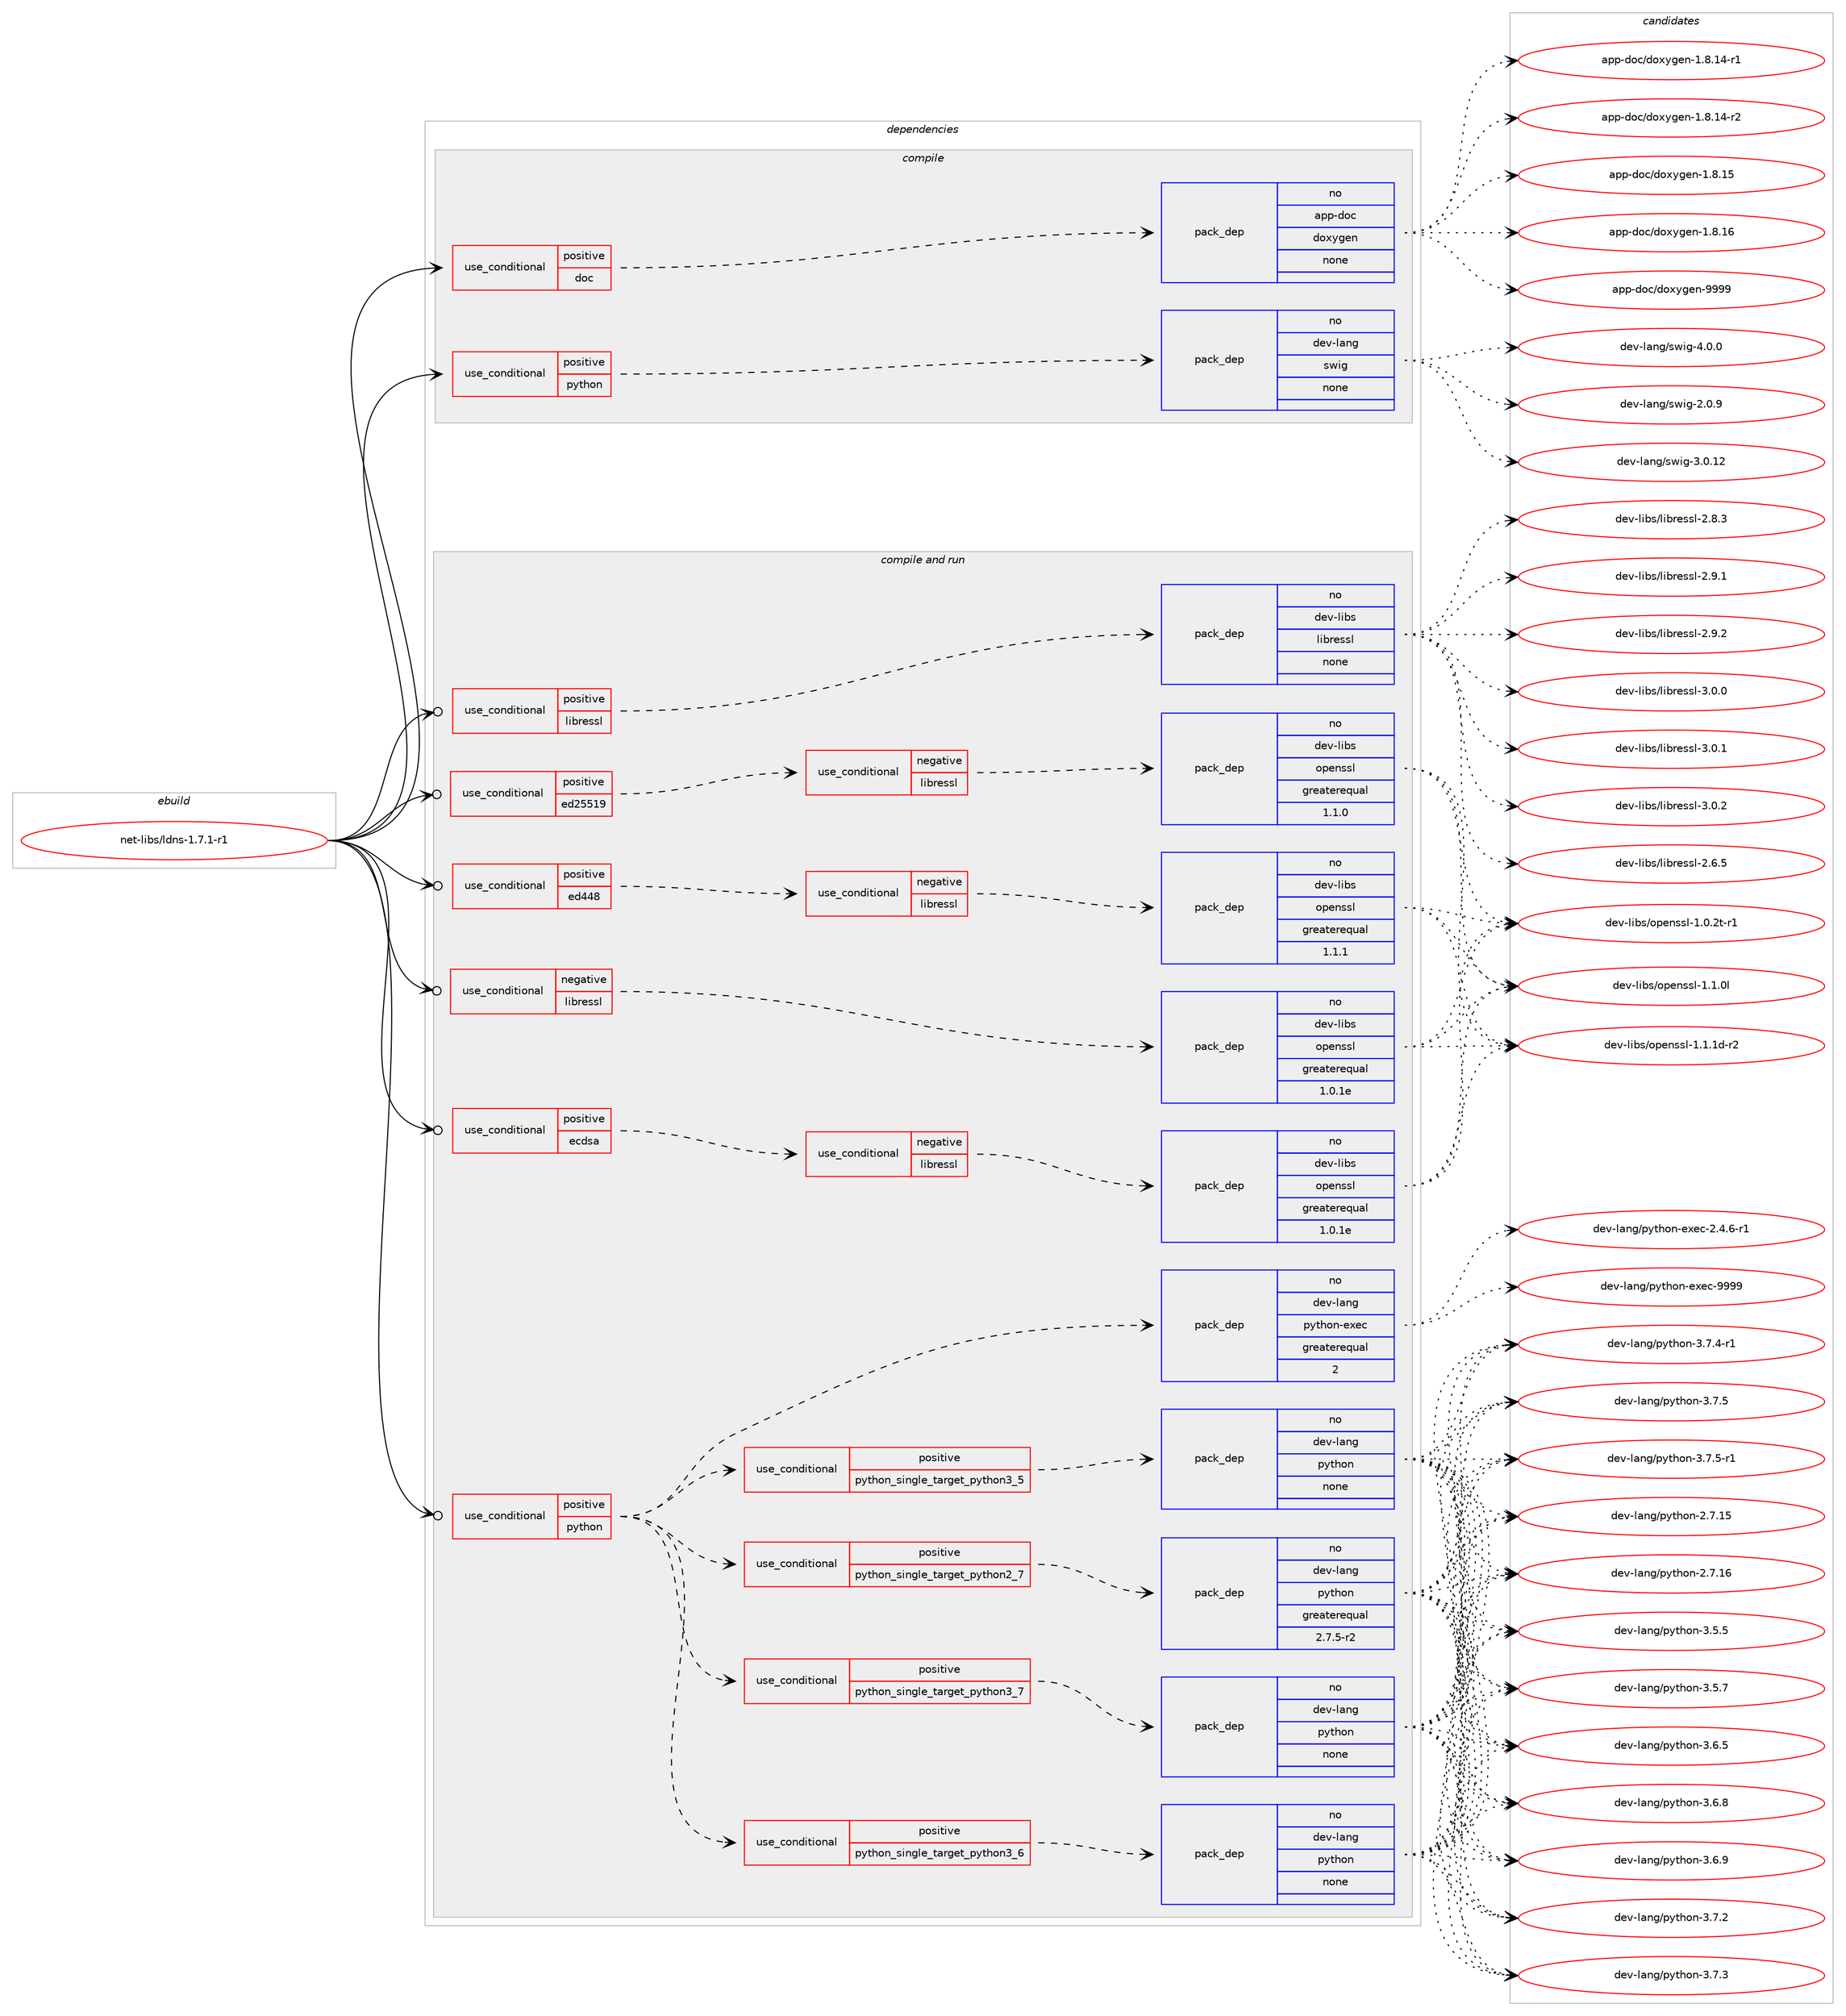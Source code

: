 digraph prolog {

# *************
# Graph options
# *************

newrank=true;
concentrate=true;
compound=true;
graph [rankdir=LR,fontname=Helvetica,fontsize=10,ranksep=1.5];#, ranksep=2.5, nodesep=0.2];
edge  [arrowhead=vee];
node  [fontname=Helvetica,fontsize=10];

# **********
# The ebuild
# **********

subgraph cluster_leftcol {
color=gray;
rank=same;
label=<<i>ebuild</i>>;
id [label="net-libs/ldns-1.7.1-r1", color=red, width=4, href="../net-libs/ldns-1.7.1-r1.svg"];
}

# ****************
# The dependencies
# ****************

subgraph cluster_midcol {
color=gray;
label=<<i>dependencies</i>>;
subgraph cluster_compile {
fillcolor="#eeeeee";
style=filled;
label=<<i>compile</i>>;
subgraph cond201378 {
dependency826194 [label=<<TABLE BORDER="0" CELLBORDER="1" CELLSPACING="0" CELLPADDING="4"><TR><TD ROWSPAN="3" CELLPADDING="10">use_conditional</TD></TR><TR><TD>positive</TD></TR><TR><TD>doc</TD></TR></TABLE>>, shape=none, color=red];
subgraph pack610364 {
dependency826195 [label=<<TABLE BORDER="0" CELLBORDER="1" CELLSPACING="0" CELLPADDING="4" WIDTH="220"><TR><TD ROWSPAN="6" CELLPADDING="30">pack_dep</TD></TR><TR><TD WIDTH="110">no</TD></TR><TR><TD>app-doc</TD></TR><TR><TD>doxygen</TD></TR><TR><TD>none</TD></TR><TR><TD></TD></TR></TABLE>>, shape=none, color=blue];
}
dependency826194:e -> dependency826195:w [weight=20,style="dashed",arrowhead="vee"];
}
id:e -> dependency826194:w [weight=20,style="solid",arrowhead="vee"];
subgraph cond201379 {
dependency826196 [label=<<TABLE BORDER="0" CELLBORDER="1" CELLSPACING="0" CELLPADDING="4"><TR><TD ROWSPAN="3" CELLPADDING="10">use_conditional</TD></TR><TR><TD>positive</TD></TR><TR><TD>python</TD></TR></TABLE>>, shape=none, color=red];
subgraph pack610365 {
dependency826197 [label=<<TABLE BORDER="0" CELLBORDER="1" CELLSPACING="0" CELLPADDING="4" WIDTH="220"><TR><TD ROWSPAN="6" CELLPADDING="30">pack_dep</TD></TR><TR><TD WIDTH="110">no</TD></TR><TR><TD>dev-lang</TD></TR><TR><TD>swig</TD></TR><TR><TD>none</TD></TR><TR><TD></TD></TR></TABLE>>, shape=none, color=blue];
}
dependency826196:e -> dependency826197:w [weight=20,style="dashed",arrowhead="vee"];
}
id:e -> dependency826196:w [weight=20,style="solid",arrowhead="vee"];
}
subgraph cluster_compileandrun {
fillcolor="#eeeeee";
style=filled;
label=<<i>compile and run</i>>;
subgraph cond201380 {
dependency826198 [label=<<TABLE BORDER="0" CELLBORDER="1" CELLSPACING="0" CELLPADDING="4"><TR><TD ROWSPAN="3" CELLPADDING="10">use_conditional</TD></TR><TR><TD>negative</TD></TR><TR><TD>libressl</TD></TR></TABLE>>, shape=none, color=red];
subgraph pack610366 {
dependency826199 [label=<<TABLE BORDER="0" CELLBORDER="1" CELLSPACING="0" CELLPADDING="4" WIDTH="220"><TR><TD ROWSPAN="6" CELLPADDING="30">pack_dep</TD></TR><TR><TD WIDTH="110">no</TD></TR><TR><TD>dev-libs</TD></TR><TR><TD>openssl</TD></TR><TR><TD>greaterequal</TD></TR><TR><TD>1.0.1e</TD></TR></TABLE>>, shape=none, color=blue];
}
dependency826198:e -> dependency826199:w [weight=20,style="dashed",arrowhead="vee"];
}
id:e -> dependency826198:w [weight=20,style="solid",arrowhead="odotvee"];
subgraph cond201381 {
dependency826200 [label=<<TABLE BORDER="0" CELLBORDER="1" CELLSPACING="0" CELLPADDING="4"><TR><TD ROWSPAN="3" CELLPADDING="10">use_conditional</TD></TR><TR><TD>positive</TD></TR><TR><TD>ecdsa</TD></TR></TABLE>>, shape=none, color=red];
subgraph cond201382 {
dependency826201 [label=<<TABLE BORDER="0" CELLBORDER="1" CELLSPACING="0" CELLPADDING="4"><TR><TD ROWSPAN="3" CELLPADDING="10">use_conditional</TD></TR><TR><TD>negative</TD></TR><TR><TD>libressl</TD></TR></TABLE>>, shape=none, color=red];
subgraph pack610367 {
dependency826202 [label=<<TABLE BORDER="0" CELLBORDER="1" CELLSPACING="0" CELLPADDING="4" WIDTH="220"><TR><TD ROWSPAN="6" CELLPADDING="30">pack_dep</TD></TR><TR><TD WIDTH="110">no</TD></TR><TR><TD>dev-libs</TD></TR><TR><TD>openssl</TD></TR><TR><TD>greaterequal</TD></TR><TR><TD>1.0.1e</TD></TR></TABLE>>, shape=none, color=blue];
}
dependency826201:e -> dependency826202:w [weight=20,style="dashed",arrowhead="vee"];
}
dependency826200:e -> dependency826201:w [weight=20,style="dashed",arrowhead="vee"];
}
id:e -> dependency826200:w [weight=20,style="solid",arrowhead="odotvee"];
subgraph cond201383 {
dependency826203 [label=<<TABLE BORDER="0" CELLBORDER="1" CELLSPACING="0" CELLPADDING="4"><TR><TD ROWSPAN="3" CELLPADDING="10">use_conditional</TD></TR><TR><TD>positive</TD></TR><TR><TD>ed25519</TD></TR></TABLE>>, shape=none, color=red];
subgraph cond201384 {
dependency826204 [label=<<TABLE BORDER="0" CELLBORDER="1" CELLSPACING="0" CELLPADDING="4"><TR><TD ROWSPAN="3" CELLPADDING="10">use_conditional</TD></TR><TR><TD>negative</TD></TR><TR><TD>libressl</TD></TR></TABLE>>, shape=none, color=red];
subgraph pack610368 {
dependency826205 [label=<<TABLE BORDER="0" CELLBORDER="1" CELLSPACING="0" CELLPADDING="4" WIDTH="220"><TR><TD ROWSPAN="6" CELLPADDING="30">pack_dep</TD></TR><TR><TD WIDTH="110">no</TD></TR><TR><TD>dev-libs</TD></TR><TR><TD>openssl</TD></TR><TR><TD>greaterequal</TD></TR><TR><TD>1.1.0</TD></TR></TABLE>>, shape=none, color=blue];
}
dependency826204:e -> dependency826205:w [weight=20,style="dashed",arrowhead="vee"];
}
dependency826203:e -> dependency826204:w [weight=20,style="dashed",arrowhead="vee"];
}
id:e -> dependency826203:w [weight=20,style="solid",arrowhead="odotvee"];
subgraph cond201385 {
dependency826206 [label=<<TABLE BORDER="0" CELLBORDER="1" CELLSPACING="0" CELLPADDING="4"><TR><TD ROWSPAN="3" CELLPADDING="10">use_conditional</TD></TR><TR><TD>positive</TD></TR><TR><TD>ed448</TD></TR></TABLE>>, shape=none, color=red];
subgraph cond201386 {
dependency826207 [label=<<TABLE BORDER="0" CELLBORDER="1" CELLSPACING="0" CELLPADDING="4"><TR><TD ROWSPAN="3" CELLPADDING="10">use_conditional</TD></TR><TR><TD>negative</TD></TR><TR><TD>libressl</TD></TR></TABLE>>, shape=none, color=red];
subgraph pack610369 {
dependency826208 [label=<<TABLE BORDER="0" CELLBORDER="1" CELLSPACING="0" CELLPADDING="4" WIDTH="220"><TR><TD ROWSPAN="6" CELLPADDING="30">pack_dep</TD></TR><TR><TD WIDTH="110">no</TD></TR><TR><TD>dev-libs</TD></TR><TR><TD>openssl</TD></TR><TR><TD>greaterequal</TD></TR><TR><TD>1.1.1</TD></TR></TABLE>>, shape=none, color=blue];
}
dependency826207:e -> dependency826208:w [weight=20,style="dashed",arrowhead="vee"];
}
dependency826206:e -> dependency826207:w [weight=20,style="dashed",arrowhead="vee"];
}
id:e -> dependency826206:w [weight=20,style="solid",arrowhead="odotvee"];
subgraph cond201387 {
dependency826209 [label=<<TABLE BORDER="0" CELLBORDER="1" CELLSPACING="0" CELLPADDING="4"><TR><TD ROWSPAN="3" CELLPADDING="10">use_conditional</TD></TR><TR><TD>positive</TD></TR><TR><TD>libressl</TD></TR></TABLE>>, shape=none, color=red];
subgraph pack610370 {
dependency826210 [label=<<TABLE BORDER="0" CELLBORDER="1" CELLSPACING="0" CELLPADDING="4" WIDTH="220"><TR><TD ROWSPAN="6" CELLPADDING="30">pack_dep</TD></TR><TR><TD WIDTH="110">no</TD></TR><TR><TD>dev-libs</TD></TR><TR><TD>libressl</TD></TR><TR><TD>none</TD></TR><TR><TD></TD></TR></TABLE>>, shape=none, color=blue];
}
dependency826209:e -> dependency826210:w [weight=20,style="dashed",arrowhead="vee"];
}
id:e -> dependency826209:w [weight=20,style="solid",arrowhead="odotvee"];
subgraph cond201388 {
dependency826211 [label=<<TABLE BORDER="0" CELLBORDER="1" CELLSPACING="0" CELLPADDING="4"><TR><TD ROWSPAN="3" CELLPADDING="10">use_conditional</TD></TR><TR><TD>positive</TD></TR><TR><TD>python</TD></TR></TABLE>>, shape=none, color=red];
subgraph cond201389 {
dependency826212 [label=<<TABLE BORDER="0" CELLBORDER="1" CELLSPACING="0" CELLPADDING="4"><TR><TD ROWSPAN="3" CELLPADDING="10">use_conditional</TD></TR><TR><TD>positive</TD></TR><TR><TD>python_single_target_python2_7</TD></TR></TABLE>>, shape=none, color=red];
subgraph pack610371 {
dependency826213 [label=<<TABLE BORDER="0" CELLBORDER="1" CELLSPACING="0" CELLPADDING="4" WIDTH="220"><TR><TD ROWSPAN="6" CELLPADDING="30">pack_dep</TD></TR><TR><TD WIDTH="110">no</TD></TR><TR><TD>dev-lang</TD></TR><TR><TD>python</TD></TR><TR><TD>greaterequal</TD></TR><TR><TD>2.7.5-r2</TD></TR></TABLE>>, shape=none, color=blue];
}
dependency826212:e -> dependency826213:w [weight=20,style="dashed",arrowhead="vee"];
}
dependency826211:e -> dependency826212:w [weight=20,style="dashed",arrowhead="vee"];
subgraph cond201390 {
dependency826214 [label=<<TABLE BORDER="0" CELLBORDER="1" CELLSPACING="0" CELLPADDING="4"><TR><TD ROWSPAN="3" CELLPADDING="10">use_conditional</TD></TR><TR><TD>positive</TD></TR><TR><TD>python_single_target_python3_5</TD></TR></TABLE>>, shape=none, color=red];
subgraph pack610372 {
dependency826215 [label=<<TABLE BORDER="0" CELLBORDER="1" CELLSPACING="0" CELLPADDING="4" WIDTH="220"><TR><TD ROWSPAN="6" CELLPADDING="30">pack_dep</TD></TR><TR><TD WIDTH="110">no</TD></TR><TR><TD>dev-lang</TD></TR><TR><TD>python</TD></TR><TR><TD>none</TD></TR><TR><TD></TD></TR></TABLE>>, shape=none, color=blue];
}
dependency826214:e -> dependency826215:w [weight=20,style="dashed",arrowhead="vee"];
}
dependency826211:e -> dependency826214:w [weight=20,style="dashed",arrowhead="vee"];
subgraph cond201391 {
dependency826216 [label=<<TABLE BORDER="0" CELLBORDER="1" CELLSPACING="0" CELLPADDING="4"><TR><TD ROWSPAN="3" CELLPADDING="10">use_conditional</TD></TR><TR><TD>positive</TD></TR><TR><TD>python_single_target_python3_6</TD></TR></TABLE>>, shape=none, color=red];
subgraph pack610373 {
dependency826217 [label=<<TABLE BORDER="0" CELLBORDER="1" CELLSPACING="0" CELLPADDING="4" WIDTH="220"><TR><TD ROWSPAN="6" CELLPADDING="30">pack_dep</TD></TR><TR><TD WIDTH="110">no</TD></TR><TR><TD>dev-lang</TD></TR><TR><TD>python</TD></TR><TR><TD>none</TD></TR><TR><TD></TD></TR></TABLE>>, shape=none, color=blue];
}
dependency826216:e -> dependency826217:w [weight=20,style="dashed",arrowhead="vee"];
}
dependency826211:e -> dependency826216:w [weight=20,style="dashed",arrowhead="vee"];
subgraph cond201392 {
dependency826218 [label=<<TABLE BORDER="0" CELLBORDER="1" CELLSPACING="0" CELLPADDING="4"><TR><TD ROWSPAN="3" CELLPADDING="10">use_conditional</TD></TR><TR><TD>positive</TD></TR><TR><TD>python_single_target_python3_7</TD></TR></TABLE>>, shape=none, color=red];
subgraph pack610374 {
dependency826219 [label=<<TABLE BORDER="0" CELLBORDER="1" CELLSPACING="0" CELLPADDING="4" WIDTH="220"><TR><TD ROWSPAN="6" CELLPADDING="30">pack_dep</TD></TR><TR><TD WIDTH="110">no</TD></TR><TR><TD>dev-lang</TD></TR><TR><TD>python</TD></TR><TR><TD>none</TD></TR><TR><TD></TD></TR></TABLE>>, shape=none, color=blue];
}
dependency826218:e -> dependency826219:w [weight=20,style="dashed",arrowhead="vee"];
}
dependency826211:e -> dependency826218:w [weight=20,style="dashed",arrowhead="vee"];
subgraph pack610375 {
dependency826220 [label=<<TABLE BORDER="0" CELLBORDER="1" CELLSPACING="0" CELLPADDING="4" WIDTH="220"><TR><TD ROWSPAN="6" CELLPADDING="30">pack_dep</TD></TR><TR><TD WIDTH="110">no</TD></TR><TR><TD>dev-lang</TD></TR><TR><TD>python-exec</TD></TR><TR><TD>greaterequal</TD></TR><TR><TD>2</TD></TR></TABLE>>, shape=none, color=blue];
}
dependency826211:e -> dependency826220:w [weight=20,style="dashed",arrowhead="vee"];
}
id:e -> dependency826211:w [weight=20,style="solid",arrowhead="odotvee"];
}
subgraph cluster_run {
fillcolor="#eeeeee";
style=filled;
label=<<i>run</i>>;
}
}

# **************
# The candidates
# **************

subgraph cluster_choices {
rank=same;
color=gray;
label=<<i>candidates</i>>;

subgraph choice610364 {
color=black;
nodesep=1;
choice97112112451001119947100111120121103101110454946564649524511449 [label="app-doc/doxygen-1.8.14-r1", color=red, width=4,href="../app-doc/doxygen-1.8.14-r1.svg"];
choice97112112451001119947100111120121103101110454946564649524511450 [label="app-doc/doxygen-1.8.14-r2", color=red, width=4,href="../app-doc/doxygen-1.8.14-r2.svg"];
choice9711211245100111994710011112012110310111045494656464953 [label="app-doc/doxygen-1.8.15", color=red, width=4,href="../app-doc/doxygen-1.8.15.svg"];
choice9711211245100111994710011112012110310111045494656464954 [label="app-doc/doxygen-1.8.16", color=red, width=4,href="../app-doc/doxygen-1.8.16.svg"];
choice971121124510011199471001111201211031011104557575757 [label="app-doc/doxygen-9999", color=red, width=4,href="../app-doc/doxygen-9999.svg"];
dependency826195:e -> choice97112112451001119947100111120121103101110454946564649524511449:w [style=dotted,weight="100"];
dependency826195:e -> choice97112112451001119947100111120121103101110454946564649524511450:w [style=dotted,weight="100"];
dependency826195:e -> choice9711211245100111994710011112012110310111045494656464953:w [style=dotted,weight="100"];
dependency826195:e -> choice9711211245100111994710011112012110310111045494656464954:w [style=dotted,weight="100"];
dependency826195:e -> choice971121124510011199471001111201211031011104557575757:w [style=dotted,weight="100"];
}
subgraph choice610365 {
color=black;
nodesep=1;
choice100101118451089711010347115119105103455046484657 [label="dev-lang/swig-2.0.9", color=red, width=4,href="../dev-lang/swig-2.0.9.svg"];
choice10010111845108971101034711511910510345514648464950 [label="dev-lang/swig-3.0.12", color=red, width=4,href="../dev-lang/swig-3.0.12.svg"];
choice100101118451089711010347115119105103455246484648 [label="dev-lang/swig-4.0.0", color=red, width=4,href="../dev-lang/swig-4.0.0.svg"];
dependency826197:e -> choice100101118451089711010347115119105103455046484657:w [style=dotted,weight="100"];
dependency826197:e -> choice10010111845108971101034711511910510345514648464950:w [style=dotted,weight="100"];
dependency826197:e -> choice100101118451089711010347115119105103455246484648:w [style=dotted,weight="100"];
}
subgraph choice610366 {
color=black;
nodesep=1;
choice1001011184510810598115471111121011101151151084549464846501164511449 [label="dev-libs/openssl-1.0.2t-r1", color=red, width=4,href="../dev-libs/openssl-1.0.2t-r1.svg"];
choice100101118451081059811547111112101110115115108454946494648108 [label="dev-libs/openssl-1.1.0l", color=red, width=4,href="../dev-libs/openssl-1.1.0l.svg"];
choice1001011184510810598115471111121011101151151084549464946491004511450 [label="dev-libs/openssl-1.1.1d-r2", color=red, width=4,href="../dev-libs/openssl-1.1.1d-r2.svg"];
dependency826199:e -> choice1001011184510810598115471111121011101151151084549464846501164511449:w [style=dotted,weight="100"];
dependency826199:e -> choice100101118451081059811547111112101110115115108454946494648108:w [style=dotted,weight="100"];
dependency826199:e -> choice1001011184510810598115471111121011101151151084549464946491004511450:w [style=dotted,weight="100"];
}
subgraph choice610367 {
color=black;
nodesep=1;
choice1001011184510810598115471111121011101151151084549464846501164511449 [label="dev-libs/openssl-1.0.2t-r1", color=red, width=4,href="../dev-libs/openssl-1.0.2t-r1.svg"];
choice100101118451081059811547111112101110115115108454946494648108 [label="dev-libs/openssl-1.1.0l", color=red, width=4,href="../dev-libs/openssl-1.1.0l.svg"];
choice1001011184510810598115471111121011101151151084549464946491004511450 [label="dev-libs/openssl-1.1.1d-r2", color=red, width=4,href="../dev-libs/openssl-1.1.1d-r2.svg"];
dependency826202:e -> choice1001011184510810598115471111121011101151151084549464846501164511449:w [style=dotted,weight="100"];
dependency826202:e -> choice100101118451081059811547111112101110115115108454946494648108:w [style=dotted,weight="100"];
dependency826202:e -> choice1001011184510810598115471111121011101151151084549464946491004511450:w [style=dotted,weight="100"];
}
subgraph choice610368 {
color=black;
nodesep=1;
choice1001011184510810598115471111121011101151151084549464846501164511449 [label="dev-libs/openssl-1.0.2t-r1", color=red, width=4,href="../dev-libs/openssl-1.0.2t-r1.svg"];
choice100101118451081059811547111112101110115115108454946494648108 [label="dev-libs/openssl-1.1.0l", color=red, width=4,href="../dev-libs/openssl-1.1.0l.svg"];
choice1001011184510810598115471111121011101151151084549464946491004511450 [label="dev-libs/openssl-1.1.1d-r2", color=red, width=4,href="../dev-libs/openssl-1.1.1d-r2.svg"];
dependency826205:e -> choice1001011184510810598115471111121011101151151084549464846501164511449:w [style=dotted,weight="100"];
dependency826205:e -> choice100101118451081059811547111112101110115115108454946494648108:w [style=dotted,weight="100"];
dependency826205:e -> choice1001011184510810598115471111121011101151151084549464946491004511450:w [style=dotted,weight="100"];
}
subgraph choice610369 {
color=black;
nodesep=1;
choice1001011184510810598115471111121011101151151084549464846501164511449 [label="dev-libs/openssl-1.0.2t-r1", color=red, width=4,href="../dev-libs/openssl-1.0.2t-r1.svg"];
choice100101118451081059811547111112101110115115108454946494648108 [label="dev-libs/openssl-1.1.0l", color=red, width=4,href="../dev-libs/openssl-1.1.0l.svg"];
choice1001011184510810598115471111121011101151151084549464946491004511450 [label="dev-libs/openssl-1.1.1d-r2", color=red, width=4,href="../dev-libs/openssl-1.1.1d-r2.svg"];
dependency826208:e -> choice1001011184510810598115471111121011101151151084549464846501164511449:w [style=dotted,weight="100"];
dependency826208:e -> choice100101118451081059811547111112101110115115108454946494648108:w [style=dotted,weight="100"];
dependency826208:e -> choice1001011184510810598115471111121011101151151084549464946491004511450:w [style=dotted,weight="100"];
}
subgraph choice610370 {
color=black;
nodesep=1;
choice10010111845108105981154710810598114101115115108455046544653 [label="dev-libs/libressl-2.6.5", color=red, width=4,href="../dev-libs/libressl-2.6.5.svg"];
choice10010111845108105981154710810598114101115115108455046564651 [label="dev-libs/libressl-2.8.3", color=red, width=4,href="../dev-libs/libressl-2.8.3.svg"];
choice10010111845108105981154710810598114101115115108455046574649 [label="dev-libs/libressl-2.9.1", color=red, width=4,href="../dev-libs/libressl-2.9.1.svg"];
choice10010111845108105981154710810598114101115115108455046574650 [label="dev-libs/libressl-2.9.2", color=red, width=4,href="../dev-libs/libressl-2.9.2.svg"];
choice10010111845108105981154710810598114101115115108455146484648 [label="dev-libs/libressl-3.0.0", color=red, width=4,href="../dev-libs/libressl-3.0.0.svg"];
choice10010111845108105981154710810598114101115115108455146484649 [label="dev-libs/libressl-3.0.1", color=red, width=4,href="../dev-libs/libressl-3.0.1.svg"];
choice10010111845108105981154710810598114101115115108455146484650 [label="dev-libs/libressl-3.0.2", color=red, width=4,href="../dev-libs/libressl-3.0.2.svg"];
dependency826210:e -> choice10010111845108105981154710810598114101115115108455046544653:w [style=dotted,weight="100"];
dependency826210:e -> choice10010111845108105981154710810598114101115115108455046564651:w [style=dotted,weight="100"];
dependency826210:e -> choice10010111845108105981154710810598114101115115108455046574649:w [style=dotted,weight="100"];
dependency826210:e -> choice10010111845108105981154710810598114101115115108455046574650:w [style=dotted,weight="100"];
dependency826210:e -> choice10010111845108105981154710810598114101115115108455146484648:w [style=dotted,weight="100"];
dependency826210:e -> choice10010111845108105981154710810598114101115115108455146484649:w [style=dotted,weight="100"];
dependency826210:e -> choice10010111845108105981154710810598114101115115108455146484650:w [style=dotted,weight="100"];
}
subgraph choice610371 {
color=black;
nodesep=1;
choice10010111845108971101034711212111610411111045504655464953 [label="dev-lang/python-2.7.15", color=red, width=4,href="../dev-lang/python-2.7.15.svg"];
choice10010111845108971101034711212111610411111045504655464954 [label="dev-lang/python-2.7.16", color=red, width=4,href="../dev-lang/python-2.7.16.svg"];
choice100101118451089711010347112121116104111110455146534653 [label="dev-lang/python-3.5.5", color=red, width=4,href="../dev-lang/python-3.5.5.svg"];
choice100101118451089711010347112121116104111110455146534655 [label="dev-lang/python-3.5.7", color=red, width=4,href="../dev-lang/python-3.5.7.svg"];
choice100101118451089711010347112121116104111110455146544653 [label="dev-lang/python-3.6.5", color=red, width=4,href="../dev-lang/python-3.6.5.svg"];
choice100101118451089711010347112121116104111110455146544656 [label="dev-lang/python-3.6.8", color=red, width=4,href="../dev-lang/python-3.6.8.svg"];
choice100101118451089711010347112121116104111110455146544657 [label="dev-lang/python-3.6.9", color=red, width=4,href="../dev-lang/python-3.6.9.svg"];
choice100101118451089711010347112121116104111110455146554650 [label="dev-lang/python-3.7.2", color=red, width=4,href="../dev-lang/python-3.7.2.svg"];
choice100101118451089711010347112121116104111110455146554651 [label="dev-lang/python-3.7.3", color=red, width=4,href="../dev-lang/python-3.7.3.svg"];
choice1001011184510897110103471121211161041111104551465546524511449 [label="dev-lang/python-3.7.4-r1", color=red, width=4,href="../dev-lang/python-3.7.4-r1.svg"];
choice100101118451089711010347112121116104111110455146554653 [label="dev-lang/python-3.7.5", color=red, width=4,href="../dev-lang/python-3.7.5.svg"];
choice1001011184510897110103471121211161041111104551465546534511449 [label="dev-lang/python-3.7.5-r1", color=red, width=4,href="../dev-lang/python-3.7.5-r1.svg"];
dependency826213:e -> choice10010111845108971101034711212111610411111045504655464953:w [style=dotted,weight="100"];
dependency826213:e -> choice10010111845108971101034711212111610411111045504655464954:w [style=dotted,weight="100"];
dependency826213:e -> choice100101118451089711010347112121116104111110455146534653:w [style=dotted,weight="100"];
dependency826213:e -> choice100101118451089711010347112121116104111110455146534655:w [style=dotted,weight="100"];
dependency826213:e -> choice100101118451089711010347112121116104111110455146544653:w [style=dotted,weight="100"];
dependency826213:e -> choice100101118451089711010347112121116104111110455146544656:w [style=dotted,weight="100"];
dependency826213:e -> choice100101118451089711010347112121116104111110455146544657:w [style=dotted,weight="100"];
dependency826213:e -> choice100101118451089711010347112121116104111110455146554650:w [style=dotted,weight="100"];
dependency826213:e -> choice100101118451089711010347112121116104111110455146554651:w [style=dotted,weight="100"];
dependency826213:e -> choice1001011184510897110103471121211161041111104551465546524511449:w [style=dotted,weight="100"];
dependency826213:e -> choice100101118451089711010347112121116104111110455146554653:w [style=dotted,weight="100"];
dependency826213:e -> choice1001011184510897110103471121211161041111104551465546534511449:w [style=dotted,weight="100"];
}
subgraph choice610372 {
color=black;
nodesep=1;
choice10010111845108971101034711212111610411111045504655464953 [label="dev-lang/python-2.7.15", color=red, width=4,href="../dev-lang/python-2.7.15.svg"];
choice10010111845108971101034711212111610411111045504655464954 [label="dev-lang/python-2.7.16", color=red, width=4,href="../dev-lang/python-2.7.16.svg"];
choice100101118451089711010347112121116104111110455146534653 [label="dev-lang/python-3.5.5", color=red, width=4,href="../dev-lang/python-3.5.5.svg"];
choice100101118451089711010347112121116104111110455146534655 [label="dev-lang/python-3.5.7", color=red, width=4,href="../dev-lang/python-3.5.7.svg"];
choice100101118451089711010347112121116104111110455146544653 [label="dev-lang/python-3.6.5", color=red, width=4,href="../dev-lang/python-3.6.5.svg"];
choice100101118451089711010347112121116104111110455146544656 [label="dev-lang/python-3.6.8", color=red, width=4,href="../dev-lang/python-3.6.8.svg"];
choice100101118451089711010347112121116104111110455146544657 [label="dev-lang/python-3.6.9", color=red, width=4,href="../dev-lang/python-3.6.9.svg"];
choice100101118451089711010347112121116104111110455146554650 [label="dev-lang/python-3.7.2", color=red, width=4,href="../dev-lang/python-3.7.2.svg"];
choice100101118451089711010347112121116104111110455146554651 [label="dev-lang/python-3.7.3", color=red, width=4,href="../dev-lang/python-3.7.3.svg"];
choice1001011184510897110103471121211161041111104551465546524511449 [label="dev-lang/python-3.7.4-r1", color=red, width=4,href="../dev-lang/python-3.7.4-r1.svg"];
choice100101118451089711010347112121116104111110455146554653 [label="dev-lang/python-3.7.5", color=red, width=4,href="../dev-lang/python-3.7.5.svg"];
choice1001011184510897110103471121211161041111104551465546534511449 [label="dev-lang/python-3.7.5-r1", color=red, width=4,href="../dev-lang/python-3.7.5-r1.svg"];
dependency826215:e -> choice10010111845108971101034711212111610411111045504655464953:w [style=dotted,weight="100"];
dependency826215:e -> choice10010111845108971101034711212111610411111045504655464954:w [style=dotted,weight="100"];
dependency826215:e -> choice100101118451089711010347112121116104111110455146534653:w [style=dotted,weight="100"];
dependency826215:e -> choice100101118451089711010347112121116104111110455146534655:w [style=dotted,weight="100"];
dependency826215:e -> choice100101118451089711010347112121116104111110455146544653:w [style=dotted,weight="100"];
dependency826215:e -> choice100101118451089711010347112121116104111110455146544656:w [style=dotted,weight="100"];
dependency826215:e -> choice100101118451089711010347112121116104111110455146544657:w [style=dotted,weight="100"];
dependency826215:e -> choice100101118451089711010347112121116104111110455146554650:w [style=dotted,weight="100"];
dependency826215:e -> choice100101118451089711010347112121116104111110455146554651:w [style=dotted,weight="100"];
dependency826215:e -> choice1001011184510897110103471121211161041111104551465546524511449:w [style=dotted,weight="100"];
dependency826215:e -> choice100101118451089711010347112121116104111110455146554653:w [style=dotted,weight="100"];
dependency826215:e -> choice1001011184510897110103471121211161041111104551465546534511449:w [style=dotted,weight="100"];
}
subgraph choice610373 {
color=black;
nodesep=1;
choice10010111845108971101034711212111610411111045504655464953 [label="dev-lang/python-2.7.15", color=red, width=4,href="../dev-lang/python-2.7.15.svg"];
choice10010111845108971101034711212111610411111045504655464954 [label="dev-lang/python-2.7.16", color=red, width=4,href="../dev-lang/python-2.7.16.svg"];
choice100101118451089711010347112121116104111110455146534653 [label="dev-lang/python-3.5.5", color=red, width=4,href="../dev-lang/python-3.5.5.svg"];
choice100101118451089711010347112121116104111110455146534655 [label="dev-lang/python-3.5.7", color=red, width=4,href="../dev-lang/python-3.5.7.svg"];
choice100101118451089711010347112121116104111110455146544653 [label="dev-lang/python-3.6.5", color=red, width=4,href="../dev-lang/python-3.6.5.svg"];
choice100101118451089711010347112121116104111110455146544656 [label="dev-lang/python-3.6.8", color=red, width=4,href="../dev-lang/python-3.6.8.svg"];
choice100101118451089711010347112121116104111110455146544657 [label="dev-lang/python-3.6.9", color=red, width=4,href="../dev-lang/python-3.6.9.svg"];
choice100101118451089711010347112121116104111110455146554650 [label="dev-lang/python-3.7.2", color=red, width=4,href="../dev-lang/python-3.7.2.svg"];
choice100101118451089711010347112121116104111110455146554651 [label="dev-lang/python-3.7.3", color=red, width=4,href="../dev-lang/python-3.7.3.svg"];
choice1001011184510897110103471121211161041111104551465546524511449 [label="dev-lang/python-3.7.4-r1", color=red, width=4,href="../dev-lang/python-3.7.4-r1.svg"];
choice100101118451089711010347112121116104111110455146554653 [label="dev-lang/python-3.7.5", color=red, width=4,href="../dev-lang/python-3.7.5.svg"];
choice1001011184510897110103471121211161041111104551465546534511449 [label="dev-lang/python-3.7.5-r1", color=red, width=4,href="../dev-lang/python-3.7.5-r1.svg"];
dependency826217:e -> choice10010111845108971101034711212111610411111045504655464953:w [style=dotted,weight="100"];
dependency826217:e -> choice10010111845108971101034711212111610411111045504655464954:w [style=dotted,weight="100"];
dependency826217:e -> choice100101118451089711010347112121116104111110455146534653:w [style=dotted,weight="100"];
dependency826217:e -> choice100101118451089711010347112121116104111110455146534655:w [style=dotted,weight="100"];
dependency826217:e -> choice100101118451089711010347112121116104111110455146544653:w [style=dotted,weight="100"];
dependency826217:e -> choice100101118451089711010347112121116104111110455146544656:w [style=dotted,weight="100"];
dependency826217:e -> choice100101118451089711010347112121116104111110455146544657:w [style=dotted,weight="100"];
dependency826217:e -> choice100101118451089711010347112121116104111110455146554650:w [style=dotted,weight="100"];
dependency826217:e -> choice100101118451089711010347112121116104111110455146554651:w [style=dotted,weight="100"];
dependency826217:e -> choice1001011184510897110103471121211161041111104551465546524511449:w [style=dotted,weight="100"];
dependency826217:e -> choice100101118451089711010347112121116104111110455146554653:w [style=dotted,weight="100"];
dependency826217:e -> choice1001011184510897110103471121211161041111104551465546534511449:w [style=dotted,weight="100"];
}
subgraph choice610374 {
color=black;
nodesep=1;
choice10010111845108971101034711212111610411111045504655464953 [label="dev-lang/python-2.7.15", color=red, width=4,href="../dev-lang/python-2.7.15.svg"];
choice10010111845108971101034711212111610411111045504655464954 [label="dev-lang/python-2.7.16", color=red, width=4,href="../dev-lang/python-2.7.16.svg"];
choice100101118451089711010347112121116104111110455146534653 [label="dev-lang/python-3.5.5", color=red, width=4,href="../dev-lang/python-3.5.5.svg"];
choice100101118451089711010347112121116104111110455146534655 [label="dev-lang/python-3.5.7", color=red, width=4,href="../dev-lang/python-3.5.7.svg"];
choice100101118451089711010347112121116104111110455146544653 [label="dev-lang/python-3.6.5", color=red, width=4,href="../dev-lang/python-3.6.5.svg"];
choice100101118451089711010347112121116104111110455146544656 [label="dev-lang/python-3.6.8", color=red, width=4,href="../dev-lang/python-3.6.8.svg"];
choice100101118451089711010347112121116104111110455146544657 [label="dev-lang/python-3.6.9", color=red, width=4,href="../dev-lang/python-3.6.9.svg"];
choice100101118451089711010347112121116104111110455146554650 [label="dev-lang/python-3.7.2", color=red, width=4,href="../dev-lang/python-3.7.2.svg"];
choice100101118451089711010347112121116104111110455146554651 [label="dev-lang/python-3.7.3", color=red, width=4,href="../dev-lang/python-3.7.3.svg"];
choice1001011184510897110103471121211161041111104551465546524511449 [label="dev-lang/python-3.7.4-r1", color=red, width=4,href="../dev-lang/python-3.7.4-r1.svg"];
choice100101118451089711010347112121116104111110455146554653 [label="dev-lang/python-3.7.5", color=red, width=4,href="../dev-lang/python-3.7.5.svg"];
choice1001011184510897110103471121211161041111104551465546534511449 [label="dev-lang/python-3.7.5-r1", color=red, width=4,href="../dev-lang/python-3.7.5-r1.svg"];
dependency826219:e -> choice10010111845108971101034711212111610411111045504655464953:w [style=dotted,weight="100"];
dependency826219:e -> choice10010111845108971101034711212111610411111045504655464954:w [style=dotted,weight="100"];
dependency826219:e -> choice100101118451089711010347112121116104111110455146534653:w [style=dotted,weight="100"];
dependency826219:e -> choice100101118451089711010347112121116104111110455146534655:w [style=dotted,weight="100"];
dependency826219:e -> choice100101118451089711010347112121116104111110455146544653:w [style=dotted,weight="100"];
dependency826219:e -> choice100101118451089711010347112121116104111110455146544656:w [style=dotted,weight="100"];
dependency826219:e -> choice100101118451089711010347112121116104111110455146544657:w [style=dotted,weight="100"];
dependency826219:e -> choice100101118451089711010347112121116104111110455146554650:w [style=dotted,weight="100"];
dependency826219:e -> choice100101118451089711010347112121116104111110455146554651:w [style=dotted,weight="100"];
dependency826219:e -> choice1001011184510897110103471121211161041111104551465546524511449:w [style=dotted,weight="100"];
dependency826219:e -> choice100101118451089711010347112121116104111110455146554653:w [style=dotted,weight="100"];
dependency826219:e -> choice1001011184510897110103471121211161041111104551465546534511449:w [style=dotted,weight="100"];
}
subgraph choice610375 {
color=black;
nodesep=1;
choice10010111845108971101034711212111610411111045101120101994550465246544511449 [label="dev-lang/python-exec-2.4.6-r1", color=red, width=4,href="../dev-lang/python-exec-2.4.6-r1.svg"];
choice10010111845108971101034711212111610411111045101120101994557575757 [label="dev-lang/python-exec-9999", color=red, width=4,href="../dev-lang/python-exec-9999.svg"];
dependency826220:e -> choice10010111845108971101034711212111610411111045101120101994550465246544511449:w [style=dotted,weight="100"];
dependency826220:e -> choice10010111845108971101034711212111610411111045101120101994557575757:w [style=dotted,weight="100"];
}
}

}
